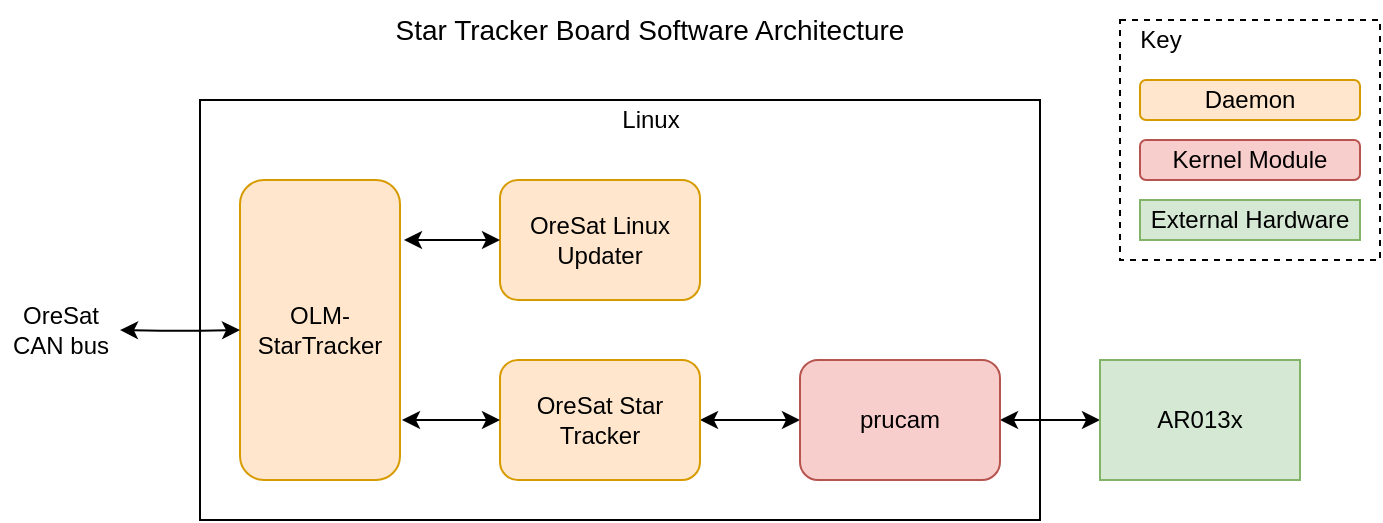 <mxfile version="14.5.1" type="device"><diagram id="f7q_R66B2fNv6nHNqd-z" name="Page-1"><mxGraphModel dx="1404" dy="823" grid="1" gridSize="10" guides="1" tooltips="1" connect="1" arrows="1" fold="1" page="0" pageScale="1" pageWidth="850" pageHeight="1100" math="0" shadow="0"><root><mxCell id="0"/><mxCell id="1" parent="0"/><mxCell id="M1xrryNoLIG487_2J5n4-1" value="" style="rounded=0;whiteSpace=wrap;html=1;" parent="1" vertex="1"><mxGeometry x="130" y="200" width="420" height="210" as="geometry"/></mxCell><mxCell id="M1xrryNoLIG487_2J5n4-4" value="" style="rounded=0;whiteSpace=wrap;html=1;dashed=1;" parent="1" vertex="1"><mxGeometry x="590" y="160" width="130" height="120" as="geometry"/></mxCell><mxCell id="M1xrryNoLIG487_2J5n4-7" value="OLM-StarTracker" style="rounded=1;whiteSpace=wrap;html=1;fillColor=#ffe6cc;strokeColor=#d79b00;" parent="1" vertex="1"><mxGeometry x="150" y="240" width="80" height="150" as="geometry"/></mxCell><mxCell id="M1xrryNoLIG487_2J5n4-10" value="OreSat Linux&lt;br&gt;Updater" style="rounded=1;whiteSpace=wrap;html=1;fillColor=#ffe6cc;strokeColor=#d79b00;" parent="1" vertex="1"><mxGeometry x="280" y="240" width="100" height="60" as="geometry"/></mxCell><mxCell id="M1xrryNoLIG487_2J5n4-13" value="" style="edgeStyle=orthogonalEdgeStyle;rounded=1;orthogonalLoop=1;jettySize=auto;html=1;startArrow=classic;startFill=1;endArrow=classic;endFill=1;entryX=0;entryY=0.5;entryDx=0;entryDy=0;exitX=1;exitY=0.5;exitDx=0;exitDy=0;" parent="1" source="M1xrryNoLIG487_2J5n4-15" target="M1xrryNoLIG487_2J5n4-19" edge="1"><mxGeometry relative="1" as="geometry"/></mxCell><mxCell id="M1xrryNoLIG487_2J5n4-15" value="OreSat Star Tracker" style="rounded=1;whiteSpace=wrap;html=1;fillColor=#ffe6cc;strokeColor=#d79b00;" parent="1" vertex="1"><mxGeometry x="280" y="330" width="100" height="60" as="geometry"/></mxCell><mxCell id="M1xrryNoLIG487_2J5n4-17" value="" style="edgeStyle=orthogonalEdgeStyle;rounded=1;orthogonalLoop=1;jettySize=auto;html=1;startArrow=classic;startFill=1;endArrow=classic;endFill=1;entryX=0;entryY=0.5;entryDx=0;entryDy=0;exitX=1;exitY=0.5;exitDx=0;exitDy=0;" parent="1" source="M1xrryNoLIG487_2J5n4-19" target="M1xrryNoLIG487_2J5n4-22" edge="1"><mxGeometry relative="1" as="geometry"><mxPoint x="546.23" y="450" as="targetPoint"/><Array as="points"/></mxGeometry></mxCell><mxCell id="M1xrryNoLIG487_2J5n4-19" value="prucam" style="rounded=1;whiteSpace=wrap;html=1;fillColor=#f8cecc;strokeColor=#b85450;" parent="1" vertex="1"><mxGeometry x="430" y="330" width="100" height="60" as="geometry"/></mxCell><mxCell id="M1xrryNoLIG487_2J5n4-22" value="&lt;div&gt;AR013x&lt;/div&gt;" style="rounded=0;whiteSpace=wrap;html=1;fillColor=#d5e8d4;strokeColor=#82b366;" parent="1" vertex="1"><mxGeometry x="580" y="330" width="100" height="60" as="geometry"/></mxCell><mxCell id="M1xrryNoLIG487_2J5n4-23" value="&lt;font style=&quot;font-size: 14px&quot;&gt;Star Tracker Board Software Architecture&lt;/font&gt;" style="text;html=1;strokeColor=none;fillColor=none;align=center;verticalAlign=middle;whiteSpace=wrap;rounded=0;" parent="1" vertex="1"><mxGeometry x="210" y="150" width="290" height="30" as="geometry"/></mxCell><mxCell id="M1xrryNoLIG487_2J5n4-25" value="Daemon" style="rounded=1;whiteSpace=wrap;html=1;fillColor=#ffe6cc;strokeColor=#d79b00;" parent="1" vertex="1"><mxGeometry x="600" y="190" width="110" height="20" as="geometry"/></mxCell><mxCell id="M1xrryNoLIG487_2J5n4-27" value="External Hardware" style="rounded=0;whiteSpace=wrap;html=1;fillColor=#d5e8d4;strokeColor=#82b366;" parent="1" vertex="1"><mxGeometry x="600" y="250" width="110" height="20" as="geometry"/></mxCell><mxCell id="M1xrryNoLIG487_2J5n4-28" value="Key" style="text;html=1;align=center;verticalAlign=middle;resizable=0;points=[];autosize=1;" parent="1" vertex="1"><mxGeometry x="590" y="160" width="40" height="20" as="geometry"/></mxCell><mxCell id="M1xrryNoLIG487_2J5n4-29" value="Linux" style="text;html=1;align=center;verticalAlign=middle;resizable=0;points=[];autosize=1;" parent="1" vertex="1"><mxGeometry x="330" y="200" width="50" height="20" as="geometry"/></mxCell><mxCell id="M1xrryNoLIG487_2J5n4-35" value="" style="endArrow=classic;startArrow=classic;html=1;entryX=0;entryY=0.5;entryDx=0;entryDy=0;startFill=1;endFill=1;" parent="1" target="M1xrryNoLIG487_2J5n4-15" edge="1"><mxGeometry width="50" height="50" relative="1" as="geometry"><mxPoint x="231" y="360" as="sourcePoint"/><mxPoint x="170" y="330" as="targetPoint"/></mxGeometry></mxCell><mxCell id="M1xrryNoLIG487_2J5n4-85" value="" style="edgeStyle=orthogonalEdgeStyle;rounded=1;orthogonalLoop=1;jettySize=auto;html=1;startArrow=classic;startFill=1;endArrow=classic;endFill=1;entryX=0;entryY=0.5;entryDx=0;entryDy=0;" parent="1" target="M1xrryNoLIG487_2J5n4-7" edge="1"><mxGeometry relative="1" as="geometry"><mxPoint x="90" y="315" as="sourcePoint"/></mxGeometry></mxCell><mxCell id="M1xrryNoLIG487_2J5n4-82" value="OreSat&lt;br&gt;CAN bus" style="text;html=1;align=center;verticalAlign=middle;resizable=0;points=[];autosize=1;" parent="1" vertex="1"><mxGeometry x="30" y="300" width="60" height="30" as="geometry"/></mxCell><mxCell id="M1xrryNoLIG487_2J5n4-83" value="" style="endArrow=classic;startArrow=classic;html=1;entryX=0;entryY=0.5;entryDx=0;entryDy=0;" parent="1" target="M1xrryNoLIG487_2J5n4-10" edge="1"><mxGeometry width="50" height="50" relative="1" as="geometry"><mxPoint x="232" y="270" as="sourcePoint"/><mxPoint x="440" y="260" as="targetPoint"/></mxGeometry></mxCell><mxCell id="M1xrryNoLIG487_2J5n4-87" value="Kernel Module" style="rounded=1;whiteSpace=wrap;html=1;fillColor=#f8cecc;strokeColor=#b85450;" parent="1" vertex="1"><mxGeometry x="600" y="220" width="110" height="20" as="geometry"/></mxCell></root></mxGraphModel></diagram></mxfile>